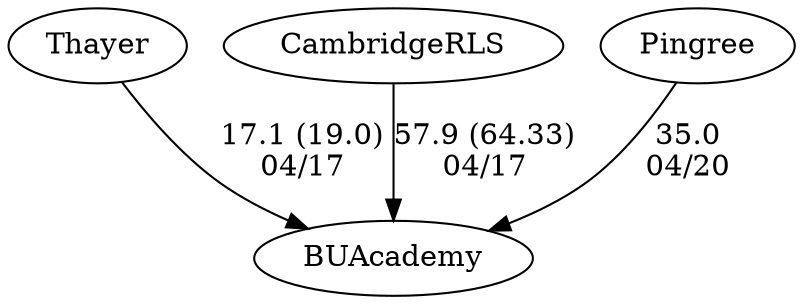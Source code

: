 digraph boys1foursBUAcademy {Thayer [URL="boys1foursBUAcademyThayer.html"];BUAcademy [URL="boys1foursBUAcademyBUAcademy.html"];CambridgeRLS [URL="boys1foursBUAcademyCambridgeRLS.html"];Pingree [URL="boys1foursBUAcademyPingree.html"];Pingree -> BUAcademy[label="35.0
04/20", weight="65", tooltip="NEIRA Boys Fours,Pingree School, Boston University Academy			
Distance: 1500 meters
None", URL="https://www.row2k.com/results/resultspage.cfm?UID=23CC2067AD3F4FF2DCAAB53A534BC81E&cat=1", random="random"]; 
CambridgeRLS -> BUAcademy[label="57.9 (64.33)
04/17", weight="43", tooltip="NEIRA Boys Fours,CRLS vs Thayer Academy, BU Academy			
Distance: 1350 Conditions: Cross headwind for first 2/3 of race, mellowing out in the last 1/3. Comments: Thanks to BU Academy for joining, and thanks to Thayer for making the trip. Excellent effort from all crews.
None", URL="https://www.row2k.com/results/resultspage.cfm?UID=5AC13C0A039EE6AFC8E97E47C247F44E&cat=1", random="random"]; 
Thayer -> BUAcademy[label="17.1 (19.0)
04/17", weight="83", tooltip="NEIRA Boys Fours,CRLS vs Thayer Academy, BU Academy			
Distance: 1350 Conditions: Cross headwind for first 2/3 of race, mellowing out in the last 1/3. Comments: Thanks to BU Academy for joining, and thanks to Thayer for making the trip. Excellent effort from all crews.
None", URL="https://www.row2k.com/results/resultspage.cfm?UID=5AC13C0A039EE6AFC8E97E47C247F44E&cat=1", random="random"]}